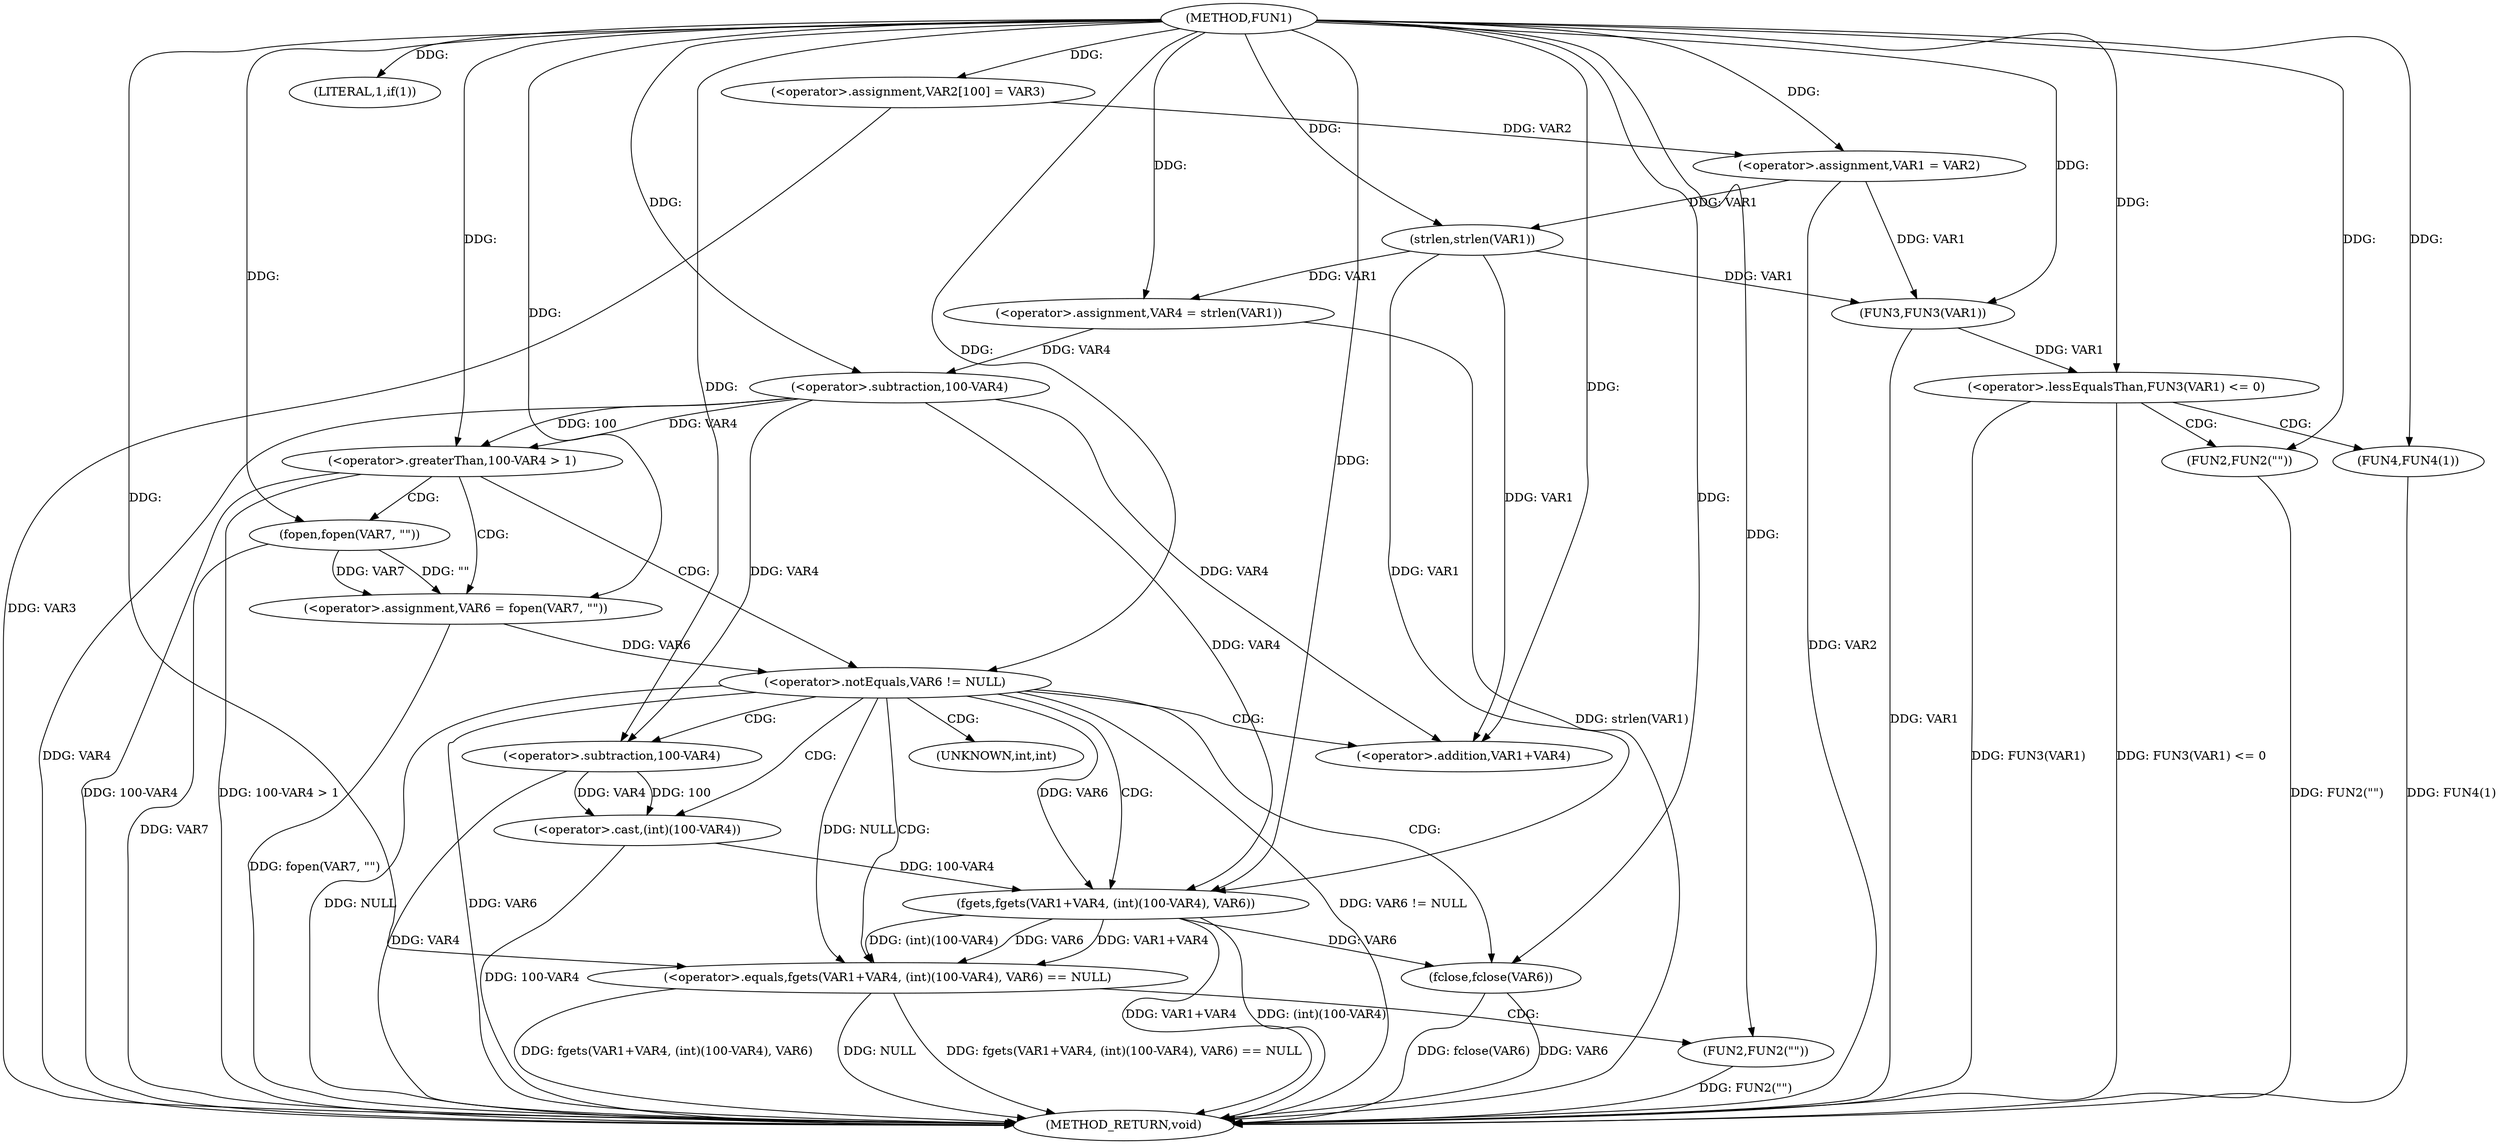 digraph FUN1 {  
"1000100" [label = "(METHOD,FUN1)" ]
"1000165" [label = "(METHOD_RETURN,void)" ]
"1000104" [label = "(<operator>.assignment,VAR2[100] = VAR3)" ]
"1000107" [label = "(<operator>.assignment,VAR1 = VAR2)" ]
"1000111" [label = "(LITERAL,1,if(1))" ]
"1000115" [label = "(<operator>.assignment,VAR4 = strlen(VAR1))" ]
"1000117" [label = "(strlen,strlen(VAR1))" ]
"1000121" [label = "(<operator>.greaterThan,100-VAR4 > 1)" ]
"1000122" [label = "(<operator>.subtraction,100-VAR4)" ]
"1000127" [label = "(<operator>.assignment,VAR6 = fopen(VAR7, \"\"))" ]
"1000129" [label = "(fopen,fopen(VAR7, \"\"))" ]
"1000133" [label = "(<operator>.notEquals,VAR6 != NULL)" ]
"1000138" [label = "(<operator>.equals,fgets(VAR1+VAR4, (int)(100-VAR4), VAR6) == NULL)" ]
"1000139" [label = "(fgets,fgets(VAR1+VAR4, (int)(100-VAR4), VAR6))" ]
"1000140" [label = "(<operator>.addition,VAR1+VAR4)" ]
"1000143" [label = "(<operator>.cast,(int)(100-VAR4))" ]
"1000145" [label = "(<operator>.subtraction,100-VAR4)" ]
"1000151" [label = "(FUN2,FUN2(\"\"))" ]
"1000153" [label = "(fclose,fclose(VAR6))" ]
"1000156" [label = "(<operator>.lessEqualsThan,FUN3(VAR1) <= 0)" ]
"1000157" [label = "(FUN3,FUN3(VAR1))" ]
"1000161" [label = "(FUN2,FUN2(\"\"))" ]
"1000163" [label = "(FUN4,FUN4(1))" ]
"1000144" [label = "(UNKNOWN,int,int)" ]
  "1000115" -> "1000165"  [ label = "DDG: strlen(VAR1)"] 
  "1000129" -> "1000165"  [ label = "DDG: VAR7"] 
  "1000156" -> "1000165"  [ label = "DDG: FUN3(VAR1)"] 
  "1000138" -> "1000165"  [ label = "DDG: fgets(VAR1+VAR4, (int)(100-VAR4), VAR6)"] 
  "1000139" -> "1000165"  [ label = "DDG: VAR1+VAR4"] 
  "1000138" -> "1000165"  [ label = "DDG: NULL"] 
  "1000133" -> "1000165"  [ label = "DDG: VAR6 != NULL"] 
  "1000153" -> "1000165"  [ label = "DDG: VAR6"] 
  "1000133" -> "1000165"  [ label = "DDG: NULL"] 
  "1000163" -> "1000165"  [ label = "DDG: FUN4(1)"] 
  "1000122" -> "1000165"  [ label = "DDG: VAR4"] 
  "1000151" -> "1000165"  [ label = "DDG: FUN2(\"\")"] 
  "1000127" -> "1000165"  [ label = "DDG: fopen(VAR7, \"\")"] 
  "1000157" -> "1000165"  [ label = "DDG: VAR1"] 
  "1000133" -> "1000165"  [ label = "DDG: VAR6"] 
  "1000121" -> "1000165"  [ label = "DDG: 100-VAR4 > 1"] 
  "1000153" -> "1000165"  [ label = "DDG: fclose(VAR6)"] 
  "1000139" -> "1000165"  [ label = "DDG: (int)(100-VAR4)"] 
  "1000121" -> "1000165"  [ label = "DDG: 100-VAR4"] 
  "1000143" -> "1000165"  [ label = "DDG: 100-VAR4"] 
  "1000156" -> "1000165"  [ label = "DDG: FUN3(VAR1) <= 0"] 
  "1000138" -> "1000165"  [ label = "DDG: fgets(VAR1+VAR4, (int)(100-VAR4), VAR6) == NULL"] 
  "1000145" -> "1000165"  [ label = "DDG: VAR4"] 
  "1000161" -> "1000165"  [ label = "DDG: FUN2(\"\")"] 
  "1000104" -> "1000165"  [ label = "DDG: VAR3"] 
  "1000107" -> "1000165"  [ label = "DDG: VAR2"] 
  "1000100" -> "1000104"  [ label = "DDG: "] 
  "1000104" -> "1000107"  [ label = "DDG: VAR2"] 
  "1000100" -> "1000107"  [ label = "DDG: "] 
  "1000100" -> "1000111"  [ label = "DDG: "] 
  "1000117" -> "1000115"  [ label = "DDG: VAR1"] 
  "1000100" -> "1000115"  [ label = "DDG: "] 
  "1000107" -> "1000117"  [ label = "DDG: VAR1"] 
  "1000100" -> "1000117"  [ label = "DDG: "] 
  "1000122" -> "1000121"  [ label = "DDG: 100"] 
  "1000122" -> "1000121"  [ label = "DDG: VAR4"] 
  "1000100" -> "1000122"  [ label = "DDG: "] 
  "1000115" -> "1000122"  [ label = "DDG: VAR4"] 
  "1000100" -> "1000121"  [ label = "DDG: "] 
  "1000129" -> "1000127"  [ label = "DDG: VAR7"] 
  "1000129" -> "1000127"  [ label = "DDG: \"\""] 
  "1000100" -> "1000127"  [ label = "DDG: "] 
  "1000100" -> "1000129"  [ label = "DDG: "] 
  "1000127" -> "1000133"  [ label = "DDG: VAR6"] 
  "1000100" -> "1000133"  [ label = "DDG: "] 
  "1000139" -> "1000138"  [ label = "DDG: VAR1+VAR4"] 
  "1000139" -> "1000138"  [ label = "DDG: (int)(100-VAR4)"] 
  "1000139" -> "1000138"  [ label = "DDG: VAR6"] 
  "1000117" -> "1000139"  [ label = "DDG: VAR1"] 
  "1000100" -> "1000139"  [ label = "DDG: "] 
  "1000122" -> "1000139"  [ label = "DDG: VAR4"] 
  "1000117" -> "1000140"  [ label = "DDG: VAR1"] 
  "1000100" -> "1000140"  [ label = "DDG: "] 
  "1000122" -> "1000140"  [ label = "DDG: VAR4"] 
  "1000143" -> "1000139"  [ label = "DDG: 100-VAR4"] 
  "1000145" -> "1000143"  [ label = "DDG: 100"] 
  "1000145" -> "1000143"  [ label = "DDG: VAR4"] 
  "1000100" -> "1000145"  [ label = "DDG: "] 
  "1000122" -> "1000145"  [ label = "DDG: VAR4"] 
  "1000133" -> "1000139"  [ label = "DDG: VAR6"] 
  "1000133" -> "1000138"  [ label = "DDG: NULL"] 
  "1000100" -> "1000138"  [ label = "DDG: "] 
  "1000100" -> "1000151"  [ label = "DDG: "] 
  "1000139" -> "1000153"  [ label = "DDG: VAR6"] 
  "1000100" -> "1000153"  [ label = "DDG: "] 
  "1000157" -> "1000156"  [ label = "DDG: VAR1"] 
  "1000107" -> "1000157"  [ label = "DDG: VAR1"] 
  "1000117" -> "1000157"  [ label = "DDG: VAR1"] 
  "1000100" -> "1000157"  [ label = "DDG: "] 
  "1000100" -> "1000156"  [ label = "DDG: "] 
  "1000100" -> "1000161"  [ label = "DDG: "] 
  "1000100" -> "1000163"  [ label = "DDG: "] 
  "1000121" -> "1000127"  [ label = "CDG: "] 
  "1000121" -> "1000129"  [ label = "CDG: "] 
  "1000121" -> "1000133"  [ label = "CDG: "] 
  "1000133" -> "1000153"  [ label = "CDG: "] 
  "1000133" -> "1000143"  [ label = "CDG: "] 
  "1000133" -> "1000145"  [ label = "CDG: "] 
  "1000133" -> "1000139"  [ label = "CDG: "] 
  "1000133" -> "1000144"  [ label = "CDG: "] 
  "1000133" -> "1000140"  [ label = "CDG: "] 
  "1000133" -> "1000138"  [ label = "CDG: "] 
  "1000138" -> "1000151"  [ label = "CDG: "] 
  "1000156" -> "1000163"  [ label = "CDG: "] 
  "1000156" -> "1000161"  [ label = "CDG: "] 
}
